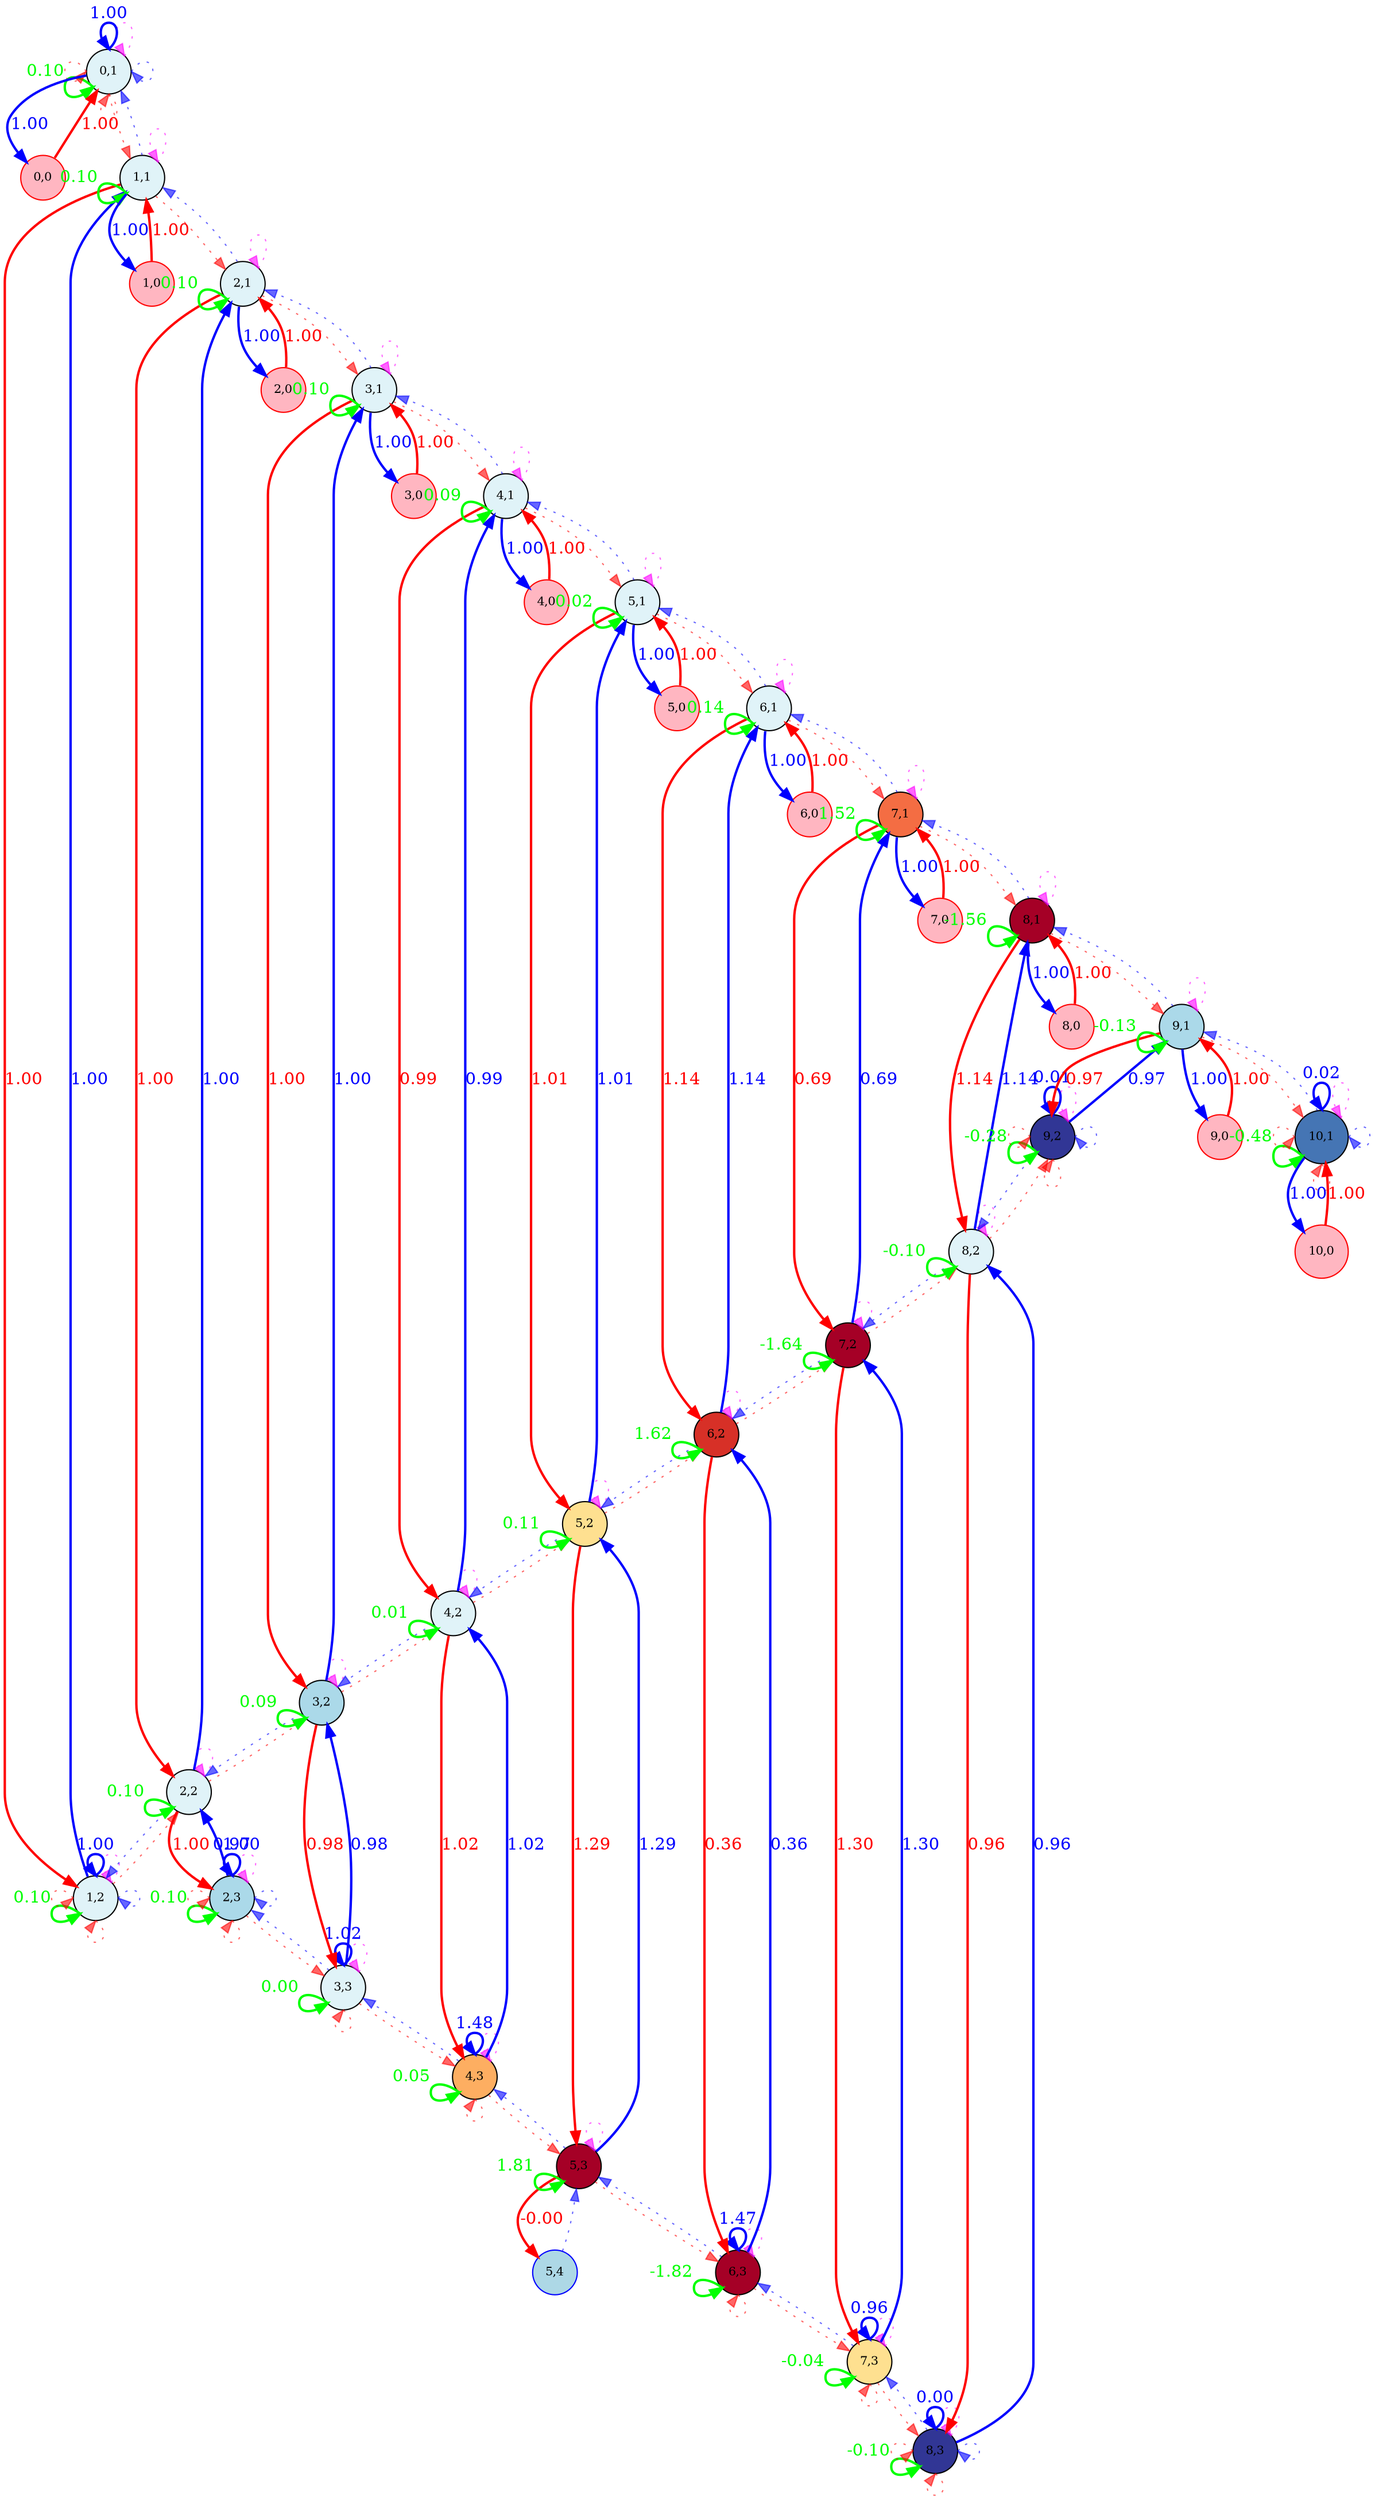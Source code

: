 digraph {
	splines=true
	"0,1" [label="0,1" color=black colorscheme=rdylbu10 fillcolor=6 fontsize=10 pos="0,1!" shape=circle style=filled]
	"0,0" [label="0,0" color=red fillcolor=lightpink fontsize=10 pos="0,0!" shape=circle style=filled]
	"1,2" [label="1,2" color=black colorscheme=rdylbu10 fillcolor=6 fontsize=10 pos="1,2!" shape=circle style=filled]
	"1,1" [label="1,1" color=black colorscheme=rdylbu10 fillcolor=6 fontsize=10 pos="1,1!" shape=circle style=filled]
	"1,0" [label="1,0" color=red fillcolor=lightpink fontsize=10 pos="1,0!" shape=circle style=filled]
	"2,3" [label="2,3" color=black colorscheme=rdylbu10 fillcolor=7 fontsize=10 pos="2,3!" shape=circle style=filled]
	"2,2" [label="2,2" color=black colorscheme=rdylbu10 fillcolor=6 fontsize=10 pos="2,2!" shape=circle style=filled]
	"2,1" [label="2,1" color=black colorscheme=rdylbu10 fillcolor=6 fontsize=10 pos="2,1!" shape=circle style=filled]
	"2,0" [label="2,0" color=red fillcolor=lightpink fontsize=10 pos="2,0!" shape=circle style=filled]
	"3,3" [label="3,3" color=black colorscheme=rdylbu10 fillcolor=6 fontsize=10 pos="3,3!" shape=circle style=filled]
	"3,2" [label="3,2" color=black colorscheme=rdylbu10 fillcolor=7 fontsize=10 pos="3,2!" shape=circle style=filled]
	"3,1" [label="3,1" color=black colorscheme=rdylbu10 fillcolor=6 fontsize=10 pos="3,1!" shape=circle style=filled]
	"3,0" [label="3,0" color=red fillcolor=lightpink fontsize=10 pos="3,0!" shape=circle style=filled]
	"4,3" [label="4,3" color=black colorscheme=rdylbu10 fillcolor=4 fontsize=10 pos="4,3!" shape=circle style=filled]
	"4,2" [label="4,2" color=black colorscheme=rdylbu10 fillcolor=6 fontsize=10 pos="4,2!" shape=circle style=filled]
	"4,1" [label="4,1" color=black colorscheme=rdylbu10 fillcolor=6 fontsize=10 pos="4,1!" shape=circle style=filled]
	"4,0" [label="4,0" color=red fillcolor=lightpink fontsize=10 pos="4,0!" shape=circle style=filled]
	"5,4" [label="5,4" color=blue fillcolor=lightblue fontsize=10 pos="5,4!" shape=circle style=filled]
	"5,3" [label="5,3" color=black colorscheme=rdylbu10 fillcolor=1 fontsize=10 pos="5,3!" shape=circle style=filled]
	"5,2" [label="5,2" color=black colorscheme=rdylbu10 fillcolor=5 fontsize=10 pos="5,2!" shape=circle style=filled]
	"5,1" [label="5,1" color=black colorscheme=rdylbu10 fillcolor=6 fontsize=10 pos="5,1!" shape=circle style=filled]
	"5,0" [label="5,0" color=red fillcolor=lightpink fontsize=10 pos="5,0!" shape=circle style=filled]
	"6,3" [label="6,3" color=black colorscheme=rdylbu10 fillcolor=1 fontsize=10 pos="6,3!" shape=circle style=filled]
	"6,2" [label="6,2" color=black colorscheme=rdylbu10 fillcolor=2 fontsize=10 pos="6,2!" shape=circle style=filled]
	"6,1" [label="6,1" color=black colorscheme=rdylbu10 fillcolor=6 fontsize=10 pos="6,1!" shape=circle style=filled]
	"6,0" [label="6,0" color=red fillcolor=lightpink fontsize=10 pos="6,0!" shape=circle style=filled]
	"7,3" [label="7,3" color=black colorscheme=rdylbu10 fillcolor=5 fontsize=10 pos="7,3!" shape=circle style=filled]
	"7,2" [label="7,2" color=black colorscheme=rdylbu10 fillcolor=1 fontsize=10 pos="7,2!" shape=circle style=filled]
	"7,1" [label="7,1" color=black colorscheme=rdylbu10 fillcolor=3 fontsize=10 pos="7,1!" shape=circle style=filled]
	"7,0" [label="7,0" color=red fillcolor=lightpink fontsize=10 pos="7,0!" shape=circle style=filled]
	"8,3" [label="8,3" color=black colorscheme=rdylbu10 fillcolor=10 fontsize=10 pos="8,3!" shape=circle style=filled]
	"8,2" [label="8,2" color=black colorscheme=rdylbu10 fillcolor=6 fontsize=10 pos="8,2!" shape=circle style=filled]
	"8,1" [label="8,1" color=black colorscheme=rdylbu10 fillcolor=1 fontsize=10 pos="8,1!" shape=circle style=filled]
	"8,0" [label="8,0" color=red fillcolor=lightpink fontsize=10 pos="8,0!" shape=circle style=filled]
	"9,2" [label="9,2" color=black colorscheme=rdylbu10 fillcolor=10 fontsize=10 pos="9,2!" shape=circle style=filled]
	"9,1" [label="9,1" color=black colorscheme=rdylbu10 fillcolor=7 fontsize=10 pos="9,1!" shape=circle style=filled]
	"9,0" [label="9,0" color=red fillcolor=lightpink fontsize=10 pos="9,0!" shape=circle style=filled]
	"10,1" [label="10,1" color=black colorscheme=rdylbu10 fillcolor=9 fontsize=10 pos="10,1!" shape=circle style=filled]
	"10,0" [label="10,0" color=red fillcolor=lightpink fontsize=10 pos="10,0!" shape=circle style=filled]
	"0,1" -> "0,1" [label="" color="#ff00ff99" fontcolor="#ff00ff99" headport=ne style=dotted tailport=ne]
	"0,1" -> "0,1" [label=0.10 color="#00ff00" fontcolor="#00ff00" headport=sw penwidth=2 style=solid tailport=sw]
	"0,1" -> "0,0" [label=1.00 color="#0000ff" fontcolor="#0000ff" penwidth=2 style=solid]
	"0,1" -> "1,1" [label="" color="#ff000099" fontcolor="#ff000099" style=dotted]
	"0,1" -> "0,1" [label="" color="#ff000099" fontcolor="#ff000099" headport=s style=dotted tailport=s]
	"0,1" -> "0,1" [label=1.00 color="#0000ff" fontcolor="#0000ff" headport=n penwidth=2 style=solid tailport=n]
	"0,1" -> "0,1" [label="" color="#0000ff99" fontcolor="#0000ff99" headport=e style=dotted tailport=e]
	"0,1" -> "0,1" [label="" color="#ff000099" fontcolor="#ff000099" headport=w style=dotted tailport=w]
	"0,0" -> "0,1" [label=1.00 color="#ff0000" fontcolor="#ff0000" penwidth=2 style=solid]
	"1,2" -> "1,2" [label="" color="#ff00ff99" fontcolor="#ff00ff99" headport=ne style=dotted tailport=ne]
	"1,2" -> "1,2" [label=0.10 color="#00ff00" fontcolor="#00ff00" headport=sw penwidth=2 style=solid tailport=sw]
	"1,2" -> "1,1" [label=1.00 color="#0000ff" fontcolor="#0000ff" penwidth=2 style=solid]
	"1,2" -> "2,2" [label="" color="#ff000099" fontcolor="#ff000099" style=dotted]
	"1,2" -> "1,2" [label="" color="#ff000099" fontcolor="#ff000099" headport=s style=dotted tailport=s]
	"1,2" -> "1,2" [label=1.00 color="#0000ff" fontcolor="#0000ff" headport=n penwidth=2 style=solid tailport=n]
	"1,2" -> "1,2" [label="" color="#0000ff99" fontcolor="#0000ff99" headport=e style=dotted tailport=e]
	"1,2" -> "1,2" [label="" color="#ff000099" fontcolor="#ff000099" headport=w style=dotted tailport=w]
	"1,1" -> "0,1" [label="" color="#0000ff99" fontcolor="#0000ff99" style=dotted]
	"1,1" -> "1,2" [label=1.00 color="#ff0000" fontcolor="#ff0000" penwidth=2 style=solid]
	"1,1" -> "1,1" [label="" color="#ff00ff99" fontcolor="#ff00ff99" headport=ne style=dotted tailport=ne]
	"1,1" -> "1,1" [label=0.10 color="#00ff00" fontcolor="#00ff00" headport=sw penwidth=2 style=solid tailport=sw]
	"1,1" -> "1,0" [label=1.00 color="#0000ff" fontcolor="#0000ff" penwidth=2 style=solid]
	"1,1" -> "2,1" [label="" color="#ff000099" fontcolor="#ff000099" style=dotted]
	"1,0" -> "1,1" [label=1.00 color="#ff0000" fontcolor="#ff0000" penwidth=2 style=solid]
	"2,3" -> "2,3" [label="" color="#ff00ff99" fontcolor="#ff00ff99" headport=ne style=dotted tailport=ne]
	"2,3" -> "2,3" [label=0.10 color="#00ff00" fontcolor="#00ff00" headport=sw penwidth=2 style=solid tailport=sw]
	"2,3" -> "2,2" [label=1.00 color="#0000ff" fontcolor="#0000ff" penwidth=2 style=solid]
	"2,3" -> "3,3" [label="" color="#ff000099" fontcolor="#ff000099" style=dotted]
	"2,3" -> "2,3" [label="" color="#ff000099" fontcolor="#ff000099" headport=s style=dotted tailport=s]
	"2,3" -> "2,3" [label=0.97 color="#0000ff" fontcolor="#0000ff" headport=n penwidth=2 style=solid tailport=n]
	"2,3" -> "2,3" [label="" color="#0000ff99" fontcolor="#0000ff99" headport=e style=dotted tailport=e]
	"2,3" -> "2,3" [label="" color="#ff000099" fontcolor="#ff000099" headport=w style=dotted tailport=w]
	"2,2" -> "1,2" [label="" color="#0000ff99" fontcolor="#0000ff99" style=dotted]
	"2,2" -> "2,3" [label=1.00 color="#ff0000" fontcolor="#ff0000" penwidth=2 style=solid]
	"2,2" -> "2,2" [label="" color="#ff00ff99" fontcolor="#ff00ff99" headport=ne style=dotted tailport=ne]
	"2,2" -> "2,2" [label=0.10 color="#00ff00" fontcolor="#00ff00" headport=sw penwidth=2 style=solid tailport=sw]
	"2,2" -> "2,1" [label=1.00 color="#0000ff" fontcolor="#0000ff" penwidth=2 style=solid]
	"2,2" -> "3,2" [label="" color="#ff000099" fontcolor="#ff000099" style=dotted]
	"2,1" -> "1,1" [label="" color="#0000ff99" fontcolor="#0000ff99" style=dotted]
	"2,1" -> "2,2" [label=1.00 color="#ff0000" fontcolor="#ff0000" penwidth=2 style=solid]
	"2,1" -> "2,1" [label="" color="#ff00ff99" fontcolor="#ff00ff99" headport=ne style=dotted tailport=ne]
	"2,1" -> "2,1" [label=0.10 color="#00ff00" fontcolor="#00ff00" headport=sw penwidth=2 style=solid tailport=sw]
	"2,1" -> "2,0" [label=1.00 color="#0000ff" fontcolor="#0000ff" penwidth=2 style=solid]
	"2,1" -> "3,1" [label="" color="#ff000099" fontcolor="#ff000099" style=dotted]
	"2,0" -> "2,1" [label=1.00 color="#ff0000" fontcolor="#ff0000" penwidth=2 style=solid]
	"3,3" -> "2,3" [label="" color="#0000ff99" fontcolor="#0000ff99" style=dotted]
	"3,3" -> "3,3" [label="" color="#ff00ff99" fontcolor="#ff00ff99" headport=ne style=dotted tailport=ne]
	"3,3" -> "3,3" [label=0.00 color="#00ff00" fontcolor="#00ff00" headport=sw penwidth=2 style=solid tailport=sw]
	"3,3" -> "3,2" [label=0.98 color="#0000ff" fontcolor="#0000ff" penwidth=2 style=solid]
	"3,3" -> "4,3" [label="" color="#ff000099" fontcolor="#ff000099" style=dotted]
	"3,3" -> "3,3" [label="" color="#ff000099" fontcolor="#ff000099" headport=s style=dotted tailport=s]
	"3,3" -> "3,3" [label=1.02 color="#0000ff" fontcolor="#0000ff" headport=n penwidth=2 style=solid tailport=n]
	"3,2" -> "2,2" [label="" color="#0000ff99" fontcolor="#0000ff99" style=dotted]
	"3,2" -> "3,3" [label=0.98 color="#ff0000" fontcolor="#ff0000" penwidth=2 style=solid]
	"3,2" -> "3,2" [label="" color="#ff00ff99" fontcolor="#ff00ff99" headport=ne style=dotted tailport=ne]
	"3,2" -> "3,2" [label=0.09 color="#00ff00" fontcolor="#00ff00" headport=sw penwidth=2 style=solid tailport=sw]
	"3,2" -> "3,1" [label=1.00 color="#0000ff" fontcolor="#0000ff" penwidth=2 style=solid]
	"3,2" -> "4,2" [label="" color="#ff000099" fontcolor="#ff000099" style=dotted]
	"3,1" -> "2,1" [label="" color="#0000ff99" fontcolor="#0000ff99" style=dotted]
	"3,1" -> "3,2" [label=1.00 color="#ff0000" fontcolor="#ff0000" penwidth=2 style=solid]
	"3,1" -> "3,1" [label="" color="#ff00ff99" fontcolor="#ff00ff99" headport=ne style=dotted tailport=ne]
	"3,1" -> "3,1" [label=0.10 color="#00ff00" fontcolor="#00ff00" headport=sw penwidth=2 style=solid tailport=sw]
	"3,1" -> "3,0" [label=1.00 color="#0000ff" fontcolor="#0000ff" penwidth=2 style=solid]
	"3,1" -> "4,1" [label="" color="#ff000099" fontcolor="#ff000099" style=dotted]
	"3,0" -> "3,1" [label=1.00 color="#ff0000" fontcolor="#ff0000" penwidth=2 style=solid]
	"4,3" -> "3,3" [label="" color="#0000ff99" fontcolor="#0000ff99" style=dotted]
	"4,3" -> "4,3" [label="" color="#ff00ff99" fontcolor="#ff00ff99" headport=ne style=dotted tailport=ne]
	"4,3" -> "4,3" [label=0.05 color="#00ff00" fontcolor="#00ff00" headport=sw penwidth=2 style=solid tailport=sw]
	"4,3" -> "4,2" [label=1.02 color="#0000ff" fontcolor="#0000ff" penwidth=2 style=solid]
	"4,3" -> "5,3" [label="" color="#ff000099" fontcolor="#ff000099" style=dotted]
	"4,3" -> "4,3" [label="" color="#ff000099" fontcolor="#ff000099" headport=s style=dotted tailport=s]
	"4,3" -> "4,3" [label=1.48 color="#0000ff" fontcolor="#0000ff" headport=n penwidth=2 style=solid tailport=n]
	"4,2" -> "3,2" [label="" color="#0000ff99" fontcolor="#0000ff99" style=dotted]
	"4,2" -> "4,3" [label=1.02 color="#ff0000" fontcolor="#ff0000" penwidth=2 style=solid]
	"4,2" -> "4,2" [label="" color="#ff00ff99" fontcolor="#ff00ff99" headport=ne style=dotted tailport=ne]
	"4,2" -> "4,2" [label=0.01 color="#00ff00" fontcolor="#00ff00" headport=sw penwidth=2 style=solid tailport=sw]
	"4,2" -> "4,1" [label=0.99 color="#0000ff" fontcolor="#0000ff" penwidth=2 style=solid]
	"4,2" -> "5,2" [label="" color="#ff000099" fontcolor="#ff000099" style=dotted]
	"4,1" -> "3,1" [label="" color="#0000ff99" fontcolor="#0000ff99" style=dotted]
	"4,1" -> "4,2" [label=0.99 color="#ff0000" fontcolor="#ff0000" penwidth=2 style=solid]
	"4,1" -> "4,1" [label="" color="#ff00ff99" fontcolor="#ff00ff99" headport=ne style=dotted tailport=ne]
	"4,1" -> "4,1" [label=0.09 color="#00ff00" fontcolor="#00ff00" headport=sw penwidth=2 style=solid tailport=sw]
	"4,1" -> "4,0" [label=1.00 color="#0000ff" fontcolor="#0000ff" penwidth=2 style=solid]
	"4,1" -> "5,1" [label="" color="#ff000099" fontcolor="#ff000099" style=dotted]
	"4,0" -> "4,1" [label=1.00 color="#ff0000" fontcolor="#ff0000" penwidth=2 style=solid]
	"5,4" -> "5,3" [label="" color="#0000ff99" fontcolor="#0000ff99" style=dotted]
	"5,3" -> "4,3" [label="" color="#0000ff99" fontcolor="#0000ff99" style=dotted]
	"5,3" -> "5,4" [label=-0.00 color="#ff0000" fontcolor="#ff0000" penwidth=2 style=solid]
	"5,3" -> "5,3" [label="" color="#ff00ff99" fontcolor="#ff00ff99" headport=ne style=dotted tailport=ne]
	"5,3" -> "5,3" [label=1.81 color="#00ff00" fontcolor="#00ff00" headport=sw penwidth=2 style=solid tailport=sw]
	"5,3" -> "5,2" [label=1.29 color="#0000ff" fontcolor="#0000ff" penwidth=2 style=solid]
	"5,3" -> "6,3" [label="" color="#ff000099" fontcolor="#ff000099" style=dotted]
	"5,2" -> "4,2" [label="" color="#0000ff99" fontcolor="#0000ff99" style=dotted]
	"5,2" -> "5,3" [label=1.29 color="#ff0000" fontcolor="#ff0000" penwidth=2 style=solid]
	"5,2" -> "5,2" [label="" color="#ff00ff99" fontcolor="#ff00ff99" headport=ne style=dotted tailport=ne]
	"5,2" -> "5,2" [label=0.11 color="#00ff00" fontcolor="#00ff00" headport=sw penwidth=2 style=solid tailport=sw]
	"5,2" -> "5,1" [label=1.01 color="#0000ff" fontcolor="#0000ff" penwidth=2 style=solid]
	"5,2" -> "6,2" [label="" color="#ff000099" fontcolor="#ff000099" style=dotted]
	"5,1" -> "4,1" [label="" color="#0000ff99" fontcolor="#0000ff99" style=dotted]
	"5,1" -> "5,2" [label=1.01 color="#ff0000" fontcolor="#ff0000" penwidth=2 style=solid]
	"5,1" -> "5,1" [label="" color="#ff00ff99" fontcolor="#ff00ff99" headport=ne style=dotted tailport=ne]
	"5,1" -> "5,1" [label=0.02 color="#00ff00" fontcolor="#00ff00" headport=sw penwidth=2 style=solid tailport=sw]
	"5,1" -> "5,0" [label=1.00 color="#0000ff" fontcolor="#0000ff" penwidth=2 style=solid]
	"5,1" -> "6,1" [label="" color="#ff000099" fontcolor="#ff000099" style=dotted]
	"5,0" -> "5,1" [label=1.00 color="#ff0000" fontcolor="#ff0000" penwidth=2 style=solid]
	"6,3" -> "5,3" [label="" color="#0000ff99" fontcolor="#0000ff99" style=dotted]
	"6,3" -> "6,3" [label="" color="#ff00ff99" fontcolor="#ff00ff99" headport=ne style=dotted tailport=ne]
	"6,3" -> "6,3" [label=-1.82 color="#00ff00" fontcolor="#00ff00" headport=sw penwidth=2 style=solid tailport=sw]
	"6,3" -> "6,2" [label=0.36 color="#0000ff" fontcolor="#0000ff" penwidth=2 style=solid]
	"6,3" -> "7,3" [label="" color="#ff000099" fontcolor="#ff000099" style=dotted]
	"6,3" -> "6,3" [label="" color="#ff000099" fontcolor="#ff000099" headport=s style=dotted tailport=s]
	"6,3" -> "6,3" [label=1.47 color="#0000ff" fontcolor="#0000ff" headport=n penwidth=2 style=solid tailport=n]
	"6,2" -> "5,2" [label="" color="#0000ff99" fontcolor="#0000ff99" style=dotted]
	"6,2" -> "6,3" [label=0.36 color="#ff0000" fontcolor="#ff0000" penwidth=2 style=solid]
	"6,2" -> "6,2" [label="" color="#ff00ff99" fontcolor="#ff00ff99" headport=ne style=dotted tailport=ne]
	"6,2" -> "6,2" [label=1.62 color="#00ff00" fontcolor="#00ff00" headport=sw penwidth=2 style=solid tailport=sw]
	"6,2" -> "6,1" [label=1.14 color="#0000ff" fontcolor="#0000ff" penwidth=2 style=solid]
	"6,2" -> "7,2" [label="" color="#ff000099" fontcolor="#ff000099" style=dotted]
	"6,1" -> "5,1" [label="" color="#0000ff99" fontcolor="#0000ff99" style=dotted]
	"6,1" -> "6,2" [label=1.14 color="#ff0000" fontcolor="#ff0000" penwidth=2 style=solid]
	"6,1" -> "6,1" [label="" color="#ff00ff99" fontcolor="#ff00ff99" headport=ne style=dotted tailport=ne]
	"6,1" -> "6,1" [label=0.14 color="#00ff00" fontcolor="#00ff00" headport=sw penwidth=2 style=solid tailport=sw]
	"6,1" -> "6,0" [label=1.00 color="#0000ff" fontcolor="#0000ff" penwidth=2 style=solid]
	"6,1" -> "7,1" [label="" color="#ff000099" fontcolor="#ff000099" style=dotted]
	"6,0" -> "6,1" [label=1.00 color="#ff0000" fontcolor="#ff0000" penwidth=2 style=solid]
	"7,3" -> "6,3" [label="" color="#0000ff99" fontcolor="#0000ff99" style=dotted]
	"7,3" -> "7,3" [label="" color="#ff00ff99" fontcolor="#ff00ff99" headport=ne style=dotted tailport=ne]
	"7,3" -> "7,3" [label=-0.04 color="#00ff00" fontcolor="#00ff00" headport=sw penwidth=2 style=solid tailport=sw]
	"7,3" -> "7,2" [label=1.30 color="#0000ff" fontcolor="#0000ff" penwidth=2 style=solid]
	"7,3" -> "8,3" [label="" color="#ff000099" fontcolor="#ff000099" style=dotted]
	"7,3" -> "7,3" [label="" color="#ff000099" fontcolor="#ff000099" headport=s style=dotted tailport=s]
	"7,3" -> "7,3" [label=0.96 color="#0000ff" fontcolor="#0000ff" headport=n penwidth=2 style=solid tailport=n]
	"7,2" -> "6,2" [label="" color="#0000ff99" fontcolor="#0000ff99" style=dotted]
	"7,2" -> "7,3" [label=1.30 color="#ff0000" fontcolor="#ff0000" penwidth=2 style=solid]
	"7,2" -> "7,2" [label="" color="#ff00ff99" fontcolor="#ff00ff99" headport=ne style=dotted tailport=ne]
	"7,2" -> "7,2" [label=-1.64 color="#00ff00" fontcolor="#00ff00" headport=sw penwidth=2 style=solid tailport=sw]
	"7,2" -> "7,1" [label=0.69 color="#0000ff" fontcolor="#0000ff" penwidth=2 style=solid]
	"7,2" -> "8,2" [label="" color="#ff000099" fontcolor="#ff000099" style=dotted]
	"7,1" -> "6,1" [label="" color="#0000ff99" fontcolor="#0000ff99" style=dotted]
	"7,1" -> "7,2" [label=0.69 color="#ff0000" fontcolor="#ff0000" penwidth=2 style=solid]
	"7,1" -> "7,1" [label="" color="#ff00ff99" fontcolor="#ff00ff99" headport=ne style=dotted tailport=ne]
	"7,1" -> "7,1" [label=1.52 color="#00ff00" fontcolor="#00ff00" headport=sw penwidth=2 style=solid tailport=sw]
	"7,1" -> "7,0" [label=1.00 color="#0000ff" fontcolor="#0000ff" penwidth=2 style=solid]
	"7,1" -> "8,1" [label="" color="#ff000099" fontcolor="#ff000099" style=dotted]
	"7,0" -> "7,1" [label=1.00 color="#ff0000" fontcolor="#ff0000" penwidth=2 style=solid]
	"8,3" -> "7,3" [label="" color="#0000ff99" fontcolor="#0000ff99" style=dotted]
	"8,3" -> "8,3" [label="" color="#ff00ff99" fontcolor="#ff00ff99" headport=ne style=dotted tailport=ne]
	"8,3" -> "8,3" [label=-0.10 color="#00ff00" fontcolor="#00ff00" headport=sw penwidth=2 style=solid tailport=sw]
	"8,3" -> "8,2" [label=0.96 color="#0000ff" fontcolor="#0000ff" penwidth=2 style=solid]
	"8,3" -> "8,3" [label="" color="#ff000099" fontcolor="#ff000099" headport=s style=dotted tailport=s]
	"8,3" -> "8,3" [label=0.00 color="#0000ff" fontcolor="#0000ff" headport=n penwidth=2 style=solid tailport=n]
	"8,3" -> "8,3" [label="" color="#ff000099" fontcolor="#ff000099" headport=w style=dotted tailport=w]
	"8,3" -> "8,3" [label="" color="#0000ff99" fontcolor="#0000ff99" headport=e style=dotted tailport=e]
	"8,2" -> "7,2" [label="" color="#0000ff99" fontcolor="#0000ff99" style=dotted]
	"8,2" -> "8,3" [label=0.96 color="#ff0000" fontcolor="#ff0000" penwidth=2 style=solid]
	"8,2" -> "8,2" [label="" color="#ff00ff99" fontcolor="#ff00ff99" headport=ne style=dotted tailport=ne]
	"8,2" -> "8,2" [label=-0.10 color="#00ff00" fontcolor="#00ff00" headport=sw penwidth=2 style=solid tailport=sw]
	"8,2" -> "8,1" [label=1.14 color="#0000ff" fontcolor="#0000ff" penwidth=2 style=solid]
	"8,2" -> "9,2" [label="" color="#ff000099" fontcolor="#ff000099" style=dotted]
	"8,1" -> "7,1" [label="" color="#0000ff99" fontcolor="#0000ff99" style=dotted]
	"8,1" -> "8,2" [label=1.14 color="#ff0000" fontcolor="#ff0000" penwidth=2 style=solid]
	"8,1" -> "8,1" [label="" color="#ff00ff99" fontcolor="#ff00ff99" headport=ne style=dotted tailport=ne]
	"8,1" -> "8,1" [label=-1.56 color="#00ff00" fontcolor="#00ff00" headport=sw penwidth=2 style=solid tailport=sw]
	"8,1" -> "8,0" [label=1.00 color="#0000ff" fontcolor="#0000ff" penwidth=2 style=solid]
	"8,1" -> "9,1" [label="" color="#ff000099" fontcolor="#ff000099" style=dotted]
	"8,0" -> "8,1" [label=1.00 color="#ff0000" fontcolor="#ff0000" penwidth=2 style=solid]
	"9,2" -> "8,2" [label="" color="#0000ff99" fontcolor="#0000ff99" style=dotted]
	"9,2" -> "9,2" [label="" color="#ff00ff99" fontcolor="#ff00ff99" headport=ne style=dotted tailport=ne]
	"9,2" -> "9,2" [label=-0.28 color="#00ff00" fontcolor="#00ff00" headport=sw penwidth=2 style=solid tailport=sw]
	"9,2" -> "9,1" [label=0.97 color="#0000ff" fontcolor="#0000ff" penwidth=2 style=solid]
	"9,2" -> "9,2" [label="" color="#ff000099" fontcolor="#ff000099" headport=s style=dotted tailport=s]
	"9,2" -> "9,2" [label=0.01 color="#0000ff" fontcolor="#0000ff" headport=n penwidth=2 style=solid tailport=n]
	"9,2" -> "9,2" [label="" color="#ff000099" fontcolor="#ff000099" headport=w style=dotted tailport=w]
	"9,2" -> "9,2" [label="" color="#0000ff99" fontcolor="#0000ff99" headport=e style=dotted tailport=e]
	"9,1" -> "8,1" [label="" color="#0000ff99" fontcolor="#0000ff99" style=dotted]
	"9,1" -> "9,2" [label=0.97 color="#ff0000" fontcolor="#ff0000" penwidth=2 style=solid]
	"9,1" -> "9,1" [label="" color="#ff00ff99" fontcolor="#ff00ff99" headport=ne style=dotted tailport=ne]
	"9,1" -> "9,1" [label=-0.13 color="#00ff00" fontcolor="#00ff00" headport=sw penwidth=2 style=solid tailport=sw]
	"9,1" -> "9,0" [label=1.00 color="#0000ff" fontcolor="#0000ff" penwidth=2 style=solid]
	"9,1" -> "10,1" [label="" color="#ff000099" fontcolor="#ff000099" style=dotted]
	"9,0" -> "9,1" [label=1.00 color="#ff0000" fontcolor="#ff0000" penwidth=2 style=solid]
	"10,1" -> "9,1" [label="" color="#0000ff99" fontcolor="#0000ff99" style=dotted]
	"10,1" -> "10,1" [label="" color="#ff00ff99" fontcolor="#ff00ff99" headport=ne style=dotted tailport=ne]
	"10,1" -> "10,1" [label=-0.48 color="#00ff00" fontcolor="#00ff00" headport=sw penwidth=2 style=solid tailport=sw]
	"10,1" -> "10,0" [label=1.00 color="#0000ff" fontcolor="#0000ff" penwidth=2 style=solid]
	"10,1" -> "10,1" [label="" color="#ff000099" fontcolor="#ff000099" headport=s style=dotted tailport=s]
	"10,1" -> "10,1" [label=0.02 color="#0000ff" fontcolor="#0000ff" headport=n penwidth=2 style=solid tailport=n]
	"10,1" -> "10,1" [label="" color="#ff000099" fontcolor="#ff000099" headport=w style=dotted tailport=w]
	"10,1" -> "10,1" [label="" color="#0000ff99" fontcolor="#0000ff99" headport=e style=dotted tailport=e]
	"10,0" -> "10,1" [label=1.00 color="#ff0000" fontcolor="#ff0000" penwidth=2 style=solid]
}
